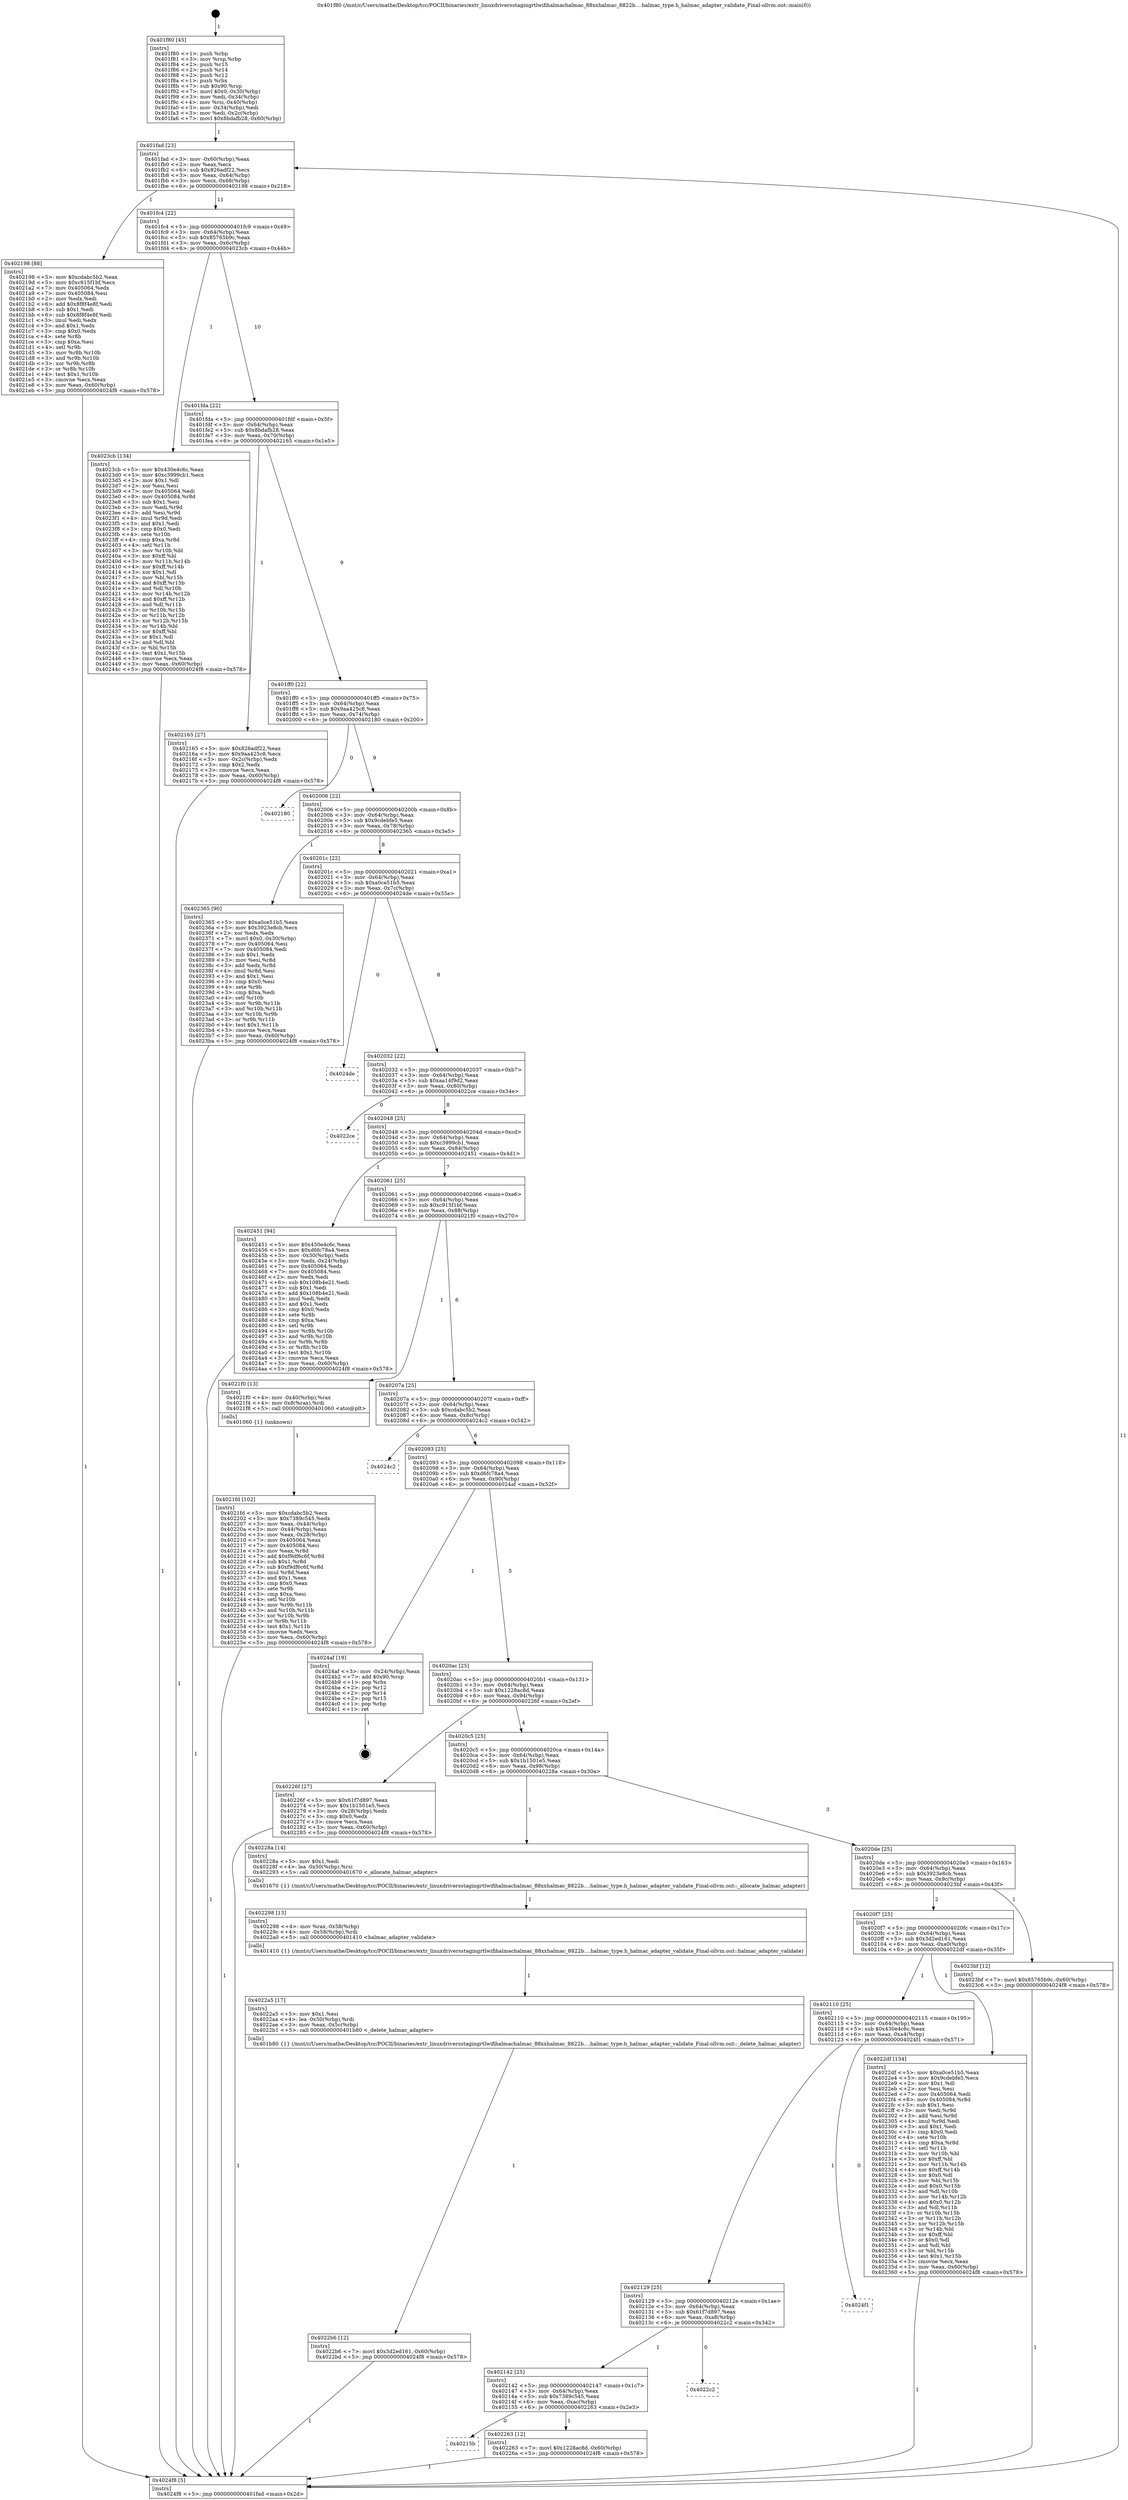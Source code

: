 digraph "0x401f80" {
  label = "0x401f80 (/mnt/c/Users/mathe/Desktop/tcc/POCII/binaries/extr_linuxdriversstagingrtlwifihalmachalmac_88xxhalmac_8822b....halmac_type.h_halmac_adapter_validate_Final-ollvm.out::main(0))"
  labelloc = "t"
  node[shape=record]

  Entry [label="",width=0.3,height=0.3,shape=circle,fillcolor=black,style=filled]
  "0x401fad" [label="{
     0x401fad [23]\l
     | [instrs]\l
     &nbsp;&nbsp;0x401fad \<+3\>: mov -0x60(%rbp),%eax\l
     &nbsp;&nbsp;0x401fb0 \<+2\>: mov %eax,%ecx\l
     &nbsp;&nbsp;0x401fb2 \<+6\>: sub $0x826adf22,%ecx\l
     &nbsp;&nbsp;0x401fb8 \<+3\>: mov %eax,-0x64(%rbp)\l
     &nbsp;&nbsp;0x401fbb \<+3\>: mov %ecx,-0x68(%rbp)\l
     &nbsp;&nbsp;0x401fbe \<+6\>: je 0000000000402198 \<main+0x218\>\l
  }"]
  "0x402198" [label="{
     0x402198 [88]\l
     | [instrs]\l
     &nbsp;&nbsp;0x402198 \<+5\>: mov $0xcdabc5b2,%eax\l
     &nbsp;&nbsp;0x40219d \<+5\>: mov $0xc915f1bf,%ecx\l
     &nbsp;&nbsp;0x4021a2 \<+7\>: mov 0x405064,%edx\l
     &nbsp;&nbsp;0x4021a9 \<+7\>: mov 0x405084,%esi\l
     &nbsp;&nbsp;0x4021b0 \<+2\>: mov %edx,%edi\l
     &nbsp;&nbsp;0x4021b2 \<+6\>: add $0x8f8f4e8f,%edi\l
     &nbsp;&nbsp;0x4021b8 \<+3\>: sub $0x1,%edi\l
     &nbsp;&nbsp;0x4021bb \<+6\>: sub $0x8f8f4e8f,%edi\l
     &nbsp;&nbsp;0x4021c1 \<+3\>: imul %edi,%edx\l
     &nbsp;&nbsp;0x4021c4 \<+3\>: and $0x1,%edx\l
     &nbsp;&nbsp;0x4021c7 \<+3\>: cmp $0x0,%edx\l
     &nbsp;&nbsp;0x4021ca \<+4\>: sete %r8b\l
     &nbsp;&nbsp;0x4021ce \<+3\>: cmp $0xa,%esi\l
     &nbsp;&nbsp;0x4021d1 \<+4\>: setl %r9b\l
     &nbsp;&nbsp;0x4021d5 \<+3\>: mov %r8b,%r10b\l
     &nbsp;&nbsp;0x4021d8 \<+3\>: and %r9b,%r10b\l
     &nbsp;&nbsp;0x4021db \<+3\>: xor %r9b,%r8b\l
     &nbsp;&nbsp;0x4021de \<+3\>: or %r8b,%r10b\l
     &nbsp;&nbsp;0x4021e1 \<+4\>: test $0x1,%r10b\l
     &nbsp;&nbsp;0x4021e5 \<+3\>: cmovne %ecx,%eax\l
     &nbsp;&nbsp;0x4021e8 \<+3\>: mov %eax,-0x60(%rbp)\l
     &nbsp;&nbsp;0x4021eb \<+5\>: jmp 00000000004024f8 \<main+0x578\>\l
  }"]
  "0x401fc4" [label="{
     0x401fc4 [22]\l
     | [instrs]\l
     &nbsp;&nbsp;0x401fc4 \<+5\>: jmp 0000000000401fc9 \<main+0x49\>\l
     &nbsp;&nbsp;0x401fc9 \<+3\>: mov -0x64(%rbp),%eax\l
     &nbsp;&nbsp;0x401fcc \<+5\>: sub $0x85765b9c,%eax\l
     &nbsp;&nbsp;0x401fd1 \<+3\>: mov %eax,-0x6c(%rbp)\l
     &nbsp;&nbsp;0x401fd4 \<+6\>: je 00000000004023cb \<main+0x44b\>\l
  }"]
  Exit [label="",width=0.3,height=0.3,shape=circle,fillcolor=black,style=filled,peripheries=2]
  "0x4023cb" [label="{
     0x4023cb [134]\l
     | [instrs]\l
     &nbsp;&nbsp;0x4023cb \<+5\>: mov $0x430e4c6c,%eax\l
     &nbsp;&nbsp;0x4023d0 \<+5\>: mov $0xc3999cb1,%ecx\l
     &nbsp;&nbsp;0x4023d5 \<+2\>: mov $0x1,%dl\l
     &nbsp;&nbsp;0x4023d7 \<+2\>: xor %esi,%esi\l
     &nbsp;&nbsp;0x4023d9 \<+7\>: mov 0x405064,%edi\l
     &nbsp;&nbsp;0x4023e0 \<+8\>: mov 0x405084,%r8d\l
     &nbsp;&nbsp;0x4023e8 \<+3\>: sub $0x1,%esi\l
     &nbsp;&nbsp;0x4023eb \<+3\>: mov %edi,%r9d\l
     &nbsp;&nbsp;0x4023ee \<+3\>: add %esi,%r9d\l
     &nbsp;&nbsp;0x4023f1 \<+4\>: imul %r9d,%edi\l
     &nbsp;&nbsp;0x4023f5 \<+3\>: and $0x1,%edi\l
     &nbsp;&nbsp;0x4023f8 \<+3\>: cmp $0x0,%edi\l
     &nbsp;&nbsp;0x4023fb \<+4\>: sete %r10b\l
     &nbsp;&nbsp;0x4023ff \<+4\>: cmp $0xa,%r8d\l
     &nbsp;&nbsp;0x402403 \<+4\>: setl %r11b\l
     &nbsp;&nbsp;0x402407 \<+3\>: mov %r10b,%bl\l
     &nbsp;&nbsp;0x40240a \<+3\>: xor $0xff,%bl\l
     &nbsp;&nbsp;0x40240d \<+3\>: mov %r11b,%r14b\l
     &nbsp;&nbsp;0x402410 \<+4\>: xor $0xff,%r14b\l
     &nbsp;&nbsp;0x402414 \<+3\>: xor $0x1,%dl\l
     &nbsp;&nbsp;0x402417 \<+3\>: mov %bl,%r15b\l
     &nbsp;&nbsp;0x40241a \<+4\>: and $0xff,%r15b\l
     &nbsp;&nbsp;0x40241e \<+3\>: and %dl,%r10b\l
     &nbsp;&nbsp;0x402421 \<+3\>: mov %r14b,%r12b\l
     &nbsp;&nbsp;0x402424 \<+4\>: and $0xff,%r12b\l
     &nbsp;&nbsp;0x402428 \<+3\>: and %dl,%r11b\l
     &nbsp;&nbsp;0x40242b \<+3\>: or %r10b,%r15b\l
     &nbsp;&nbsp;0x40242e \<+3\>: or %r11b,%r12b\l
     &nbsp;&nbsp;0x402431 \<+3\>: xor %r12b,%r15b\l
     &nbsp;&nbsp;0x402434 \<+3\>: or %r14b,%bl\l
     &nbsp;&nbsp;0x402437 \<+3\>: xor $0xff,%bl\l
     &nbsp;&nbsp;0x40243a \<+3\>: or $0x1,%dl\l
     &nbsp;&nbsp;0x40243d \<+2\>: and %dl,%bl\l
     &nbsp;&nbsp;0x40243f \<+3\>: or %bl,%r15b\l
     &nbsp;&nbsp;0x402442 \<+4\>: test $0x1,%r15b\l
     &nbsp;&nbsp;0x402446 \<+3\>: cmovne %ecx,%eax\l
     &nbsp;&nbsp;0x402449 \<+3\>: mov %eax,-0x60(%rbp)\l
     &nbsp;&nbsp;0x40244c \<+5\>: jmp 00000000004024f8 \<main+0x578\>\l
  }"]
  "0x401fda" [label="{
     0x401fda [22]\l
     | [instrs]\l
     &nbsp;&nbsp;0x401fda \<+5\>: jmp 0000000000401fdf \<main+0x5f\>\l
     &nbsp;&nbsp;0x401fdf \<+3\>: mov -0x64(%rbp),%eax\l
     &nbsp;&nbsp;0x401fe2 \<+5\>: sub $0x8bdafb28,%eax\l
     &nbsp;&nbsp;0x401fe7 \<+3\>: mov %eax,-0x70(%rbp)\l
     &nbsp;&nbsp;0x401fea \<+6\>: je 0000000000402165 \<main+0x1e5\>\l
  }"]
  "0x4022b6" [label="{
     0x4022b6 [12]\l
     | [instrs]\l
     &nbsp;&nbsp;0x4022b6 \<+7\>: movl $0x3d2ed161,-0x60(%rbp)\l
     &nbsp;&nbsp;0x4022bd \<+5\>: jmp 00000000004024f8 \<main+0x578\>\l
  }"]
  "0x402165" [label="{
     0x402165 [27]\l
     | [instrs]\l
     &nbsp;&nbsp;0x402165 \<+5\>: mov $0x826adf22,%eax\l
     &nbsp;&nbsp;0x40216a \<+5\>: mov $0x9aa425c8,%ecx\l
     &nbsp;&nbsp;0x40216f \<+3\>: mov -0x2c(%rbp),%edx\l
     &nbsp;&nbsp;0x402172 \<+3\>: cmp $0x2,%edx\l
     &nbsp;&nbsp;0x402175 \<+3\>: cmovne %ecx,%eax\l
     &nbsp;&nbsp;0x402178 \<+3\>: mov %eax,-0x60(%rbp)\l
     &nbsp;&nbsp;0x40217b \<+5\>: jmp 00000000004024f8 \<main+0x578\>\l
  }"]
  "0x401ff0" [label="{
     0x401ff0 [22]\l
     | [instrs]\l
     &nbsp;&nbsp;0x401ff0 \<+5\>: jmp 0000000000401ff5 \<main+0x75\>\l
     &nbsp;&nbsp;0x401ff5 \<+3\>: mov -0x64(%rbp),%eax\l
     &nbsp;&nbsp;0x401ff8 \<+5\>: sub $0x9aa425c8,%eax\l
     &nbsp;&nbsp;0x401ffd \<+3\>: mov %eax,-0x74(%rbp)\l
     &nbsp;&nbsp;0x402000 \<+6\>: je 0000000000402180 \<main+0x200\>\l
  }"]
  "0x4024f8" [label="{
     0x4024f8 [5]\l
     | [instrs]\l
     &nbsp;&nbsp;0x4024f8 \<+5\>: jmp 0000000000401fad \<main+0x2d\>\l
  }"]
  "0x401f80" [label="{
     0x401f80 [45]\l
     | [instrs]\l
     &nbsp;&nbsp;0x401f80 \<+1\>: push %rbp\l
     &nbsp;&nbsp;0x401f81 \<+3\>: mov %rsp,%rbp\l
     &nbsp;&nbsp;0x401f84 \<+2\>: push %r15\l
     &nbsp;&nbsp;0x401f86 \<+2\>: push %r14\l
     &nbsp;&nbsp;0x401f88 \<+2\>: push %r12\l
     &nbsp;&nbsp;0x401f8a \<+1\>: push %rbx\l
     &nbsp;&nbsp;0x401f8b \<+7\>: sub $0x90,%rsp\l
     &nbsp;&nbsp;0x401f92 \<+7\>: movl $0x0,-0x30(%rbp)\l
     &nbsp;&nbsp;0x401f99 \<+3\>: mov %edi,-0x34(%rbp)\l
     &nbsp;&nbsp;0x401f9c \<+4\>: mov %rsi,-0x40(%rbp)\l
     &nbsp;&nbsp;0x401fa0 \<+3\>: mov -0x34(%rbp),%edi\l
     &nbsp;&nbsp;0x401fa3 \<+3\>: mov %edi,-0x2c(%rbp)\l
     &nbsp;&nbsp;0x401fa6 \<+7\>: movl $0x8bdafb28,-0x60(%rbp)\l
  }"]
  "0x4022a5" [label="{
     0x4022a5 [17]\l
     | [instrs]\l
     &nbsp;&nbsp;0x4022a5 \<+5\>: mov $0x1,%esi\l
     &nbsp;&nbsp;0x4022aa \<+4\>: lea -0x50(%rbp),%rdi\l
     &nbsp;&nbsp;0x4022ae \<+3\>: mov %eax,-0x5c(%rbp)\l
     &nbsp;&nbsp;0x4022b1 \<+5\>: call 0000000000401b80 \<_delete_halmac_adapter\>\l
     | [calls]\l
     &nbsp;&nbsp;0x401b80 \{1\} (/mnt/c/Users/mathe/Desktop/tcc/POCII/binaries/extr_linuxdriversstagingrtlwifihalmachalmac_88xxhalmac_8822b....halmac_type.h_halmac_adapter_validate_Final-ollvm.out::_delete_halmac_adapter)\l
  }"]
  "0x402180" [label="{
     0x402180\l
  }", style=dashed]
  "0x402006" [label="{
     0x402006 [22]\l
     | [instrs]\l
     &nbsp;&nbsp;0x402006 \<+5\>: jmp 000000000040200b \<main+0x8b\>\l
     &nbsp;&nbsp;0x40200b \<+3\>: mov -0x64(%rbp),%eax\l
     &nbsp;&nbsp;0x40200e \<+5\>: sub $0x9cdebfe5,%eax\l
     &nbsp;&nbsp;0x402013 \<+3\>: mov %eax,-0x78(%rbp)\l
     &nbsp;&nbsp;0x402016 \<+6\>: je 0000000000402365 \<main+0x3e5\>\l
  }"]
  "0x402298" [label="{
     0x402298 [13]\l
     | [instrs]\l
     &nbsp;&nbsp;0x402298 \<+4\>: mov %rax,-0x58(%rbp)\l
     &nbsp;&nbsp;0x40229c \<+4\>: mov -0x58(%rbp),%rdi\l
     &nbsp;&nbsp;0x4022a0 \<+5\>: call 0000000000401410 \<halmac_adapter_validate\>\l
     | [calls]\l
     &nbsp;&nbsp;0x401410 \{1\} (/mnt/c/Users/mathe/Desktop/tcc/POCII/binaries/extr_linuxdriversstagingrtlwifihalmachalmac_88xxhalmac_8822b....halmac_type.h_halmac_adapter_validate_Final-ollvm.out::halmac_adapter_validate)\l
  }"]
  "0x402365" [label="{
     0x402365 [90]\l
     | [instrs]\l
     &nbsp;&nbsp;0x402365 \<+5\>: mov $0xa0ce51b5,%eax\l
     &nbsp;&nbsp;0x40236a \<+5\>: mov $0x3923e8cb,%ecx\l
     &nbsp;&nbsp;0x40236f \<+2\>: xor %edx,%edx\l
     &nbsp;&nbsp;0x402371 \<+7\>: movl $0x0,-0x30(%rbp)\l
     &nbsp;&nbsp;0x402378 \<+7\>: mov 0x405064,%esi\l
     &nbsp;&nbsp;0x40237f \<+7\>: mov 0x405084,%edi\l
     &nbsp;&nbsp;0x402386 \<+3\>: sub $0x1,%edx\l
     &nbsp;&nbsp;0x402389 \<+3\>: mov %esi,%r8d\l
     &nbsp;&nbsp;0x40238c \<+3\>: add %edx,%r8d\l
     &nbsp;&nbsp;0x40238f \<+4\>: imul %r8d,%esi\l
     &nbsp;&nbsp;0x402393 \<+3\>: and $0x1,%esi\l
     &nbsp;&nbsp;0x402396 \<+3\>: cmp $0x0,%esi\l
     &nbsp;&nbsp;0x402399 \<+4\>: sete %r9b\l
     &nbsp;&nbsp;0x40239d \<+3\>: cmp $0xa,%edi\l
     &nbsp;&nbsp;0x4023a0 \<+4\>: setl %r10b\l
     &nbsp;&nbsp;0x4023a4 \<+3\>: mov %r9b,%r11b\l
     &nbsp;&nbsp;0x4023a7 \<+3\>: and %r10b,%r11b\l
     &nbsp;&nbsp;0x4023aa \<+3\>: xor %r10b,%r9b\l
     &nbsp;&nbsp;0x4023ad \<+3\>: or %r9b,%r11b\l
     &nbsp;&nbsp;0x4023b0 \<+4\>: test $0x1,%r11b\l
     &nbsp;&nbsp;0x4023b4 \<+3\>: cmovne %ecx,%eax\l
     &nbsp;&nbsp;0x4023b7 \<+3\>: mov %eax,-0x60(%rbp)\l
     &nbsp;&nbsp;0x4023ba \<+5\>: jmp 00000000004024f8 \<main+0x578\>\l
  }"]
  "0x40201c" [label="{
     0x40201c [22]\l
     | [instrs]\l
     &nbsp;&nbsp;0x40201c \<+5\>: jmp 0000000000402021 \<main+0xa1\>\l
     &nbsp;&nbsp;0x402021 \<+3\>: mov -0x64(%rbp),%eax\l
     &nbsp;&nbsp;0x402024 \<+5\>: sub $0xa0ce51b5,%eax\l
     &nbsp;&nbsp;0x402029 \<+3\>: mov %eax,-0x7c(%rbp)\l
     &nbsp;&nbsp;0x40202c \<+6\>: je 00000000004024de \<main+0x55e\>\l
  }"]
  "0x40215b" [label="{
     0x40215b\l
  }", style=dashed]
  "0x4024de" [label="{
     0x4024de\l
  }", style=dashed]
  "0x402032" [label="{
     0x402032 [22]\l
     | [instrs]\l
     &nbsp;&nbsp;0x402032 \<+5\>: jmp 0000000000402037 \<main+0xb7\>\l
     &nbsp;&nbsp;0x402037 \<+3\>: mov -0x64(%rbp),%eax\l
     &nbsp;&nbsp;0x40203a \<+5\>: sub $0xaa14f9d2,%eax\l
     &nbsp;&nbsp;0x40203f \<+3\>: mov %eax,-0x80(%rbp)\l
     &nbsp;&nbsp;0x402042 \<+6\>: je 00000000004022ce \<main+0x34e\>\l
  }"]
  "0x402263" [label="{
     0x402263 [12]\l
     | [instrs]\l
     &nbsp;&nbsp;0x402263 \<+7\>: movl $0x1228ac8d,-0x60(%rbp)\l
     &nbsp;&nbsp;0x40226a \<+5\>: jmp 00000000004024f8 \<main+0x578\>\l
  }"]
  "0x4022ce" [label="{
     0x4022ce\l
  }", style=dashed]
  "0x402048" [label="{
     0x402048 [25]\l
     | [instrs]\l
     &nbsp;&nbsp;0x402048 \<+5\>: jmp 000000000040204d \<main+0xcd\>\l
     &nbsp;&nbsp;0x40204d \<+3\>: mov -0x64(%rbp),%eax\l
     &nbsp;&nbsp;0x402050 \<+5\>: sub $0xc3999cb1,%eax\l
     &nbsp;&nbsp;0x402055 \<+6\>: mov %eax,-0x84(%rbp)\l
     &nbsp;&nbsp;0x40205b \<+6\>: je 0000000000402451 \<main+0x4d1\>\l
  }"]
  "0x402142" [label="{
     0x402142 [25]\l
     | [instrs]\l
     &nbsp;&nbsp;0x402142 \<+5\>: jmp 0000000000402147 \<main+0x1c7\>\l
     &nbsp;&nbsp;0x402147 \<+3\>: mov -0x64(%rbp),%eax\l
     &nbsp;&nbsp;0x40214a \<+5\>: sub $0x7389c545,%eax\l
     &nbsp;&nbsp;0x40214f \<+6\>: mov %eax,-0xac(%rbp)\l
     &nbsp;&nbsp;0x402155 \<+6\>: je 0000000000402263 \<main+0x2e3\>\l
  }"]
  "0x402451" [label="{
     0x402451 [94]\l
     | [instrs]\l
     &nbsp;&nbsp;0x402451 \<+5\>: mov $0x430e4c6c,%eax\l
     &nbsp;&nbsp;0x402456 \<+5\>: mov $0xd6fc78a4,%ecx\l
     &nbsp;&nbsp;0x40245b \<+3\>: mov -0x30(%rbp),%edx\l
     &nbsp;&nbsp;0x40245e \<+3\>: mov %edx,-0x24(%rbp)\l
     &nbsp;&nbsp;0x402461 \<+7\>: mov 0x405064,%edx\l
     &nbsp;&nbsp;0x402468 \<+7\>: mov 0x405084,%esi\l
     &nbsp;&nbsp;0x40246f \<+2\>: mov %edx,%edi\l
     &nbsp;&nbsp;0x402471 \<+6\>: sub $0x108b4e21,%edi\l
     &nbsp;&nbsp;0x402477 \<+3\>: sub $0x1,%edi\l
     &nbsp;&nbsp;0x40247a \<+6\>: add $0x108b4e21,%edi\l
     &nbsp;&nbsp;0x402480 \<+3\>: imul %edi,%edx\l
     &nbsp;&nbsp;0x402483 \<+3\>: and $0x1,%edx\l
     &nbsp;&nbsp;0x402486 \<+3\>: cmp $0x0,%edx\l
     &nbsp;&nbsp;0x402489 \<+4\>: sete %r8b\l
     &nbsp;&nbsp;0x40248d \<+3\>: cmp $0xa,%esi\l
     &nbsp;&nbsp;0x402490 \<+4\>: setl %r9b\l
     &nbsp;&nbsp;0x402494 \<+3\>: mov %r8b,%r10b\l
     &nbsp;&nbsp;0x402497 \<+3\>: and %r9b,%r10b\l
     &nbsp;&nbsp;0x40249a \<+3\>: xor %r9b,%r8b\l
     &nbsp;&nbsp;0x40249d \<+3\>: or %r8b,%r10b\l
     &nbsp;&nbsp;0x4024a0 \<+4\>: test $0x1,%r10b\l
     &nbsp;&nbsp;0x4024a4 \<+3\>: cmovne %ecx,%eax\l
     &nbsp;&nbsp;0x4024a7 \<+3\>: mov %eax,-0x60(%rbp)\l
     &nbsp;&nbsp;0x4024aa \<+5\>: jmp 00000000004024f8 \<main+0x578\>\l
  }"]
  "0x402061" [label="{
     0x402061 [25]\l
     | [instrs]\l
     &nbsp;&nbsp;0x402061 \<+5\>: jmp 0000000000402066 \<main+0xe6\>\l
     &nbsp;&nbsp;0x402066 \<+3\>: mov -0x64(%rbp),%eax\l
     &nbsp;&nbsp;0x402069 \<+5\>: sub $0xc915f1bf,%eax\l
     &nbsp;&nbsp;0x40206e \<+6\>: mov %eax,-0x88(%rbp)\l
     &nbsp;&nbsp;0x402074 \<+6\>: je 00000000004021f0 \<main+0x270\>\l
  }"]
  "0x4022c2" [label="{
     0x4022c2\l
  }", style=dashed]
  "0x4021f0" [label="{
     0x4021f0 [13]\l
     | [instrs]\l
     &nbsp;&nbsp;0x4021f0 \<+4\>: mov -0x40(%rbp),%rax\l
     &nbsp;&nbsp;0x4021f4 \<+4\>: mov 0x8(%rax),%rdi\l
     &nbsp;&nbsp;0x4021f8 \<+5\>: call 0000000000401060 \<atoi@plt\>\l
     | [calls]\l
     &nbsp;&nbsp;0x401060 \{1\} (unknown)\l
  }"]
  "0x40207a" [label="{
     0x40207a [25]\l
     | [instrs]\l
     &nbsp;&nbsp;0x40207a \<+5\>: jmp 000000000040207f \<main+0xff\>\l
     &nbsp;&nbsp;0x40207f \<+3\>: mov -0x64(%rbp),%eax\l
     &nbsp;&nbsp;0x402082 \<+5\>: sub $0xcdabc5b2,%eax\l
     &nbsp;&nbsp;0x402087 \<+6\>: mov %eax,-0x8c(%rbp)\l
     &nbsp;&nbsp;0x40208d \<+6\>: je 00000000004024c2 \<main+0x542\>\l
  }"]
  "0x4021fd" [label="{
     0x4021fd [102]\l
     | [instrs]\l
     &nbsp;&nbsp;0x4021fd \<+5\>: mov $0xcdabc5b2,%ecx\l
     &nbsp;&nbsp;0x402202 \<+5\>: mov $0x7389c545,%edx\l
     &nbsp;&nbsp;0x402207 \<+3\>: mov %eax,-0x44(%rbp)\l
     &nbsp;&nbsp;0x40220a \<+3\>: mov -0x44(%rbp),%eax\l
     &nbsp;&nbsp;0x40220d \<+3\>: mov %eax,-0x28(%rbp)\l
     &nbsp;&nbsp;0x402210 \<+7\>: mov 0x405064,%eax\l
     &nbsp;&nbsp;0x402217 \<+7\>: mov 0x405084,%esi\l
     &nbsp;&nbsp;0x40221e \<+3\>: mov %eax,%r8d\l
     &nbsp;&nbsp;0x402221 \<+7\>: add $0xf9df6c6f,%r8d\l
     &nbsp;&nbsp;0x402228 \<+4\>: sub $0x1,%r8d\l
     &nbsp;&nbsp;0x40222c \<+7\>: sub $0xf9df6c6f,%r8d\l
     &nbsp;&nbsp;0x402233 \<+4\>: imul %r8d,%eax\l
     &nbsp;&nbsp;0x402237 \<+3\>: and $0x1,%eax\l
     &nbsp;&nbsp;0x40223a \<+3\>: cmp $0x0,%eax\l
     &nbsp;&nbsp;0x40223d \<+4\>: sete %r9b\l
     &nbsp;&nbsp;0x402241 \<+3\>: cmp $0xa,%esi\l
     &nbsp;&nbsp;0x402244 \<+4\>: setl %r10b\l
     &nbsp;&nbsp;0x402248 \<+3\>: mov %r9b,%r11b\l
     &nbsp;&nbsp;0x40224b \<+3\>: and %r10b,%r11b\l
     &nbsp;&nbsp;0x40224e \<+3\>: xor %r10b,%r9b\l
     &nbsp;&nbsp;0x402251 \<+3\>: or %r9b,%r11b\l
     &nbsp;&nbsp;0x402254 \<+4\>: test $0x1,%r11b\l
     &nbsp;&nbsp;0x402258 \<+3\>: cmovne %edx,%ecx\l
     &nbsp;&nbsp;0x40225b \<+3\>: mov %ecx,-0x60(%rbp)\l
     &nbsp;&nbsp;0x40225e \<+5\>: jmp 00000000004024f8 \<main+0x578\>\l
  }"]
  "0x402129" [label="{
     0x402129 [25]\l
     | [instrs]\l
     &nbsp;&nbsp;0x402129 \<+5\>: jmp 000000000040212e \<main+0x1ae\>\l
     &nbsp;&nbsp;0x40212e \<+3\>: mov -0x64(%rbp),%eax\l
     &nbsp;&nbsp;0x402131 \<+5\>: sub $0x61f7d897,%eax\l
     &nbsp;&nbsp;0x402136 \<+6\>: mov %eax,-0xa8(%rbp)\l
     &nbsp;&nbsp;0x40213c \<+6\>: je 00000000004022c2 \<main+0x342\>\l
  }"]
  "0x4024c2" [label="{
     0x4024c2\l
  }", style=dashed]
  "0x402093" [label="{
     0x402093 [25]\l
     | [instrs]\l
     &nbsp;&nbsp;0x402093 \<+5\>: jmp 0000000000402098 \<main+0x118\>\l
     &nbsp;&nbsp;0x402098 \<+3\>: mov -0x64(%rbp),%eax\l
     &nbsp;&nbsp;0x40209b \<+5\>: sub $0xd6fc78a4,%eax\l
     &nbsp;&nbsp;0x4020a0 \<+6\>: mov %eax,-0x90(%rbp)\l
     &nbsp;&nbsp;0x4020a6 \<+6\>: je 00000000004024af \<main+0x52f\>\l
  }"]
  "0x4024f1" [label="{
     0x4024f1\l
  }", style=dashed]
  "0x4024af" [label="{
     0x4024af [19]\l
     | [instrs]\l
     &nbsp;&nbsp;0x4024af \<+3\>: mov -0x24(%rbp),%eax\l
     &nbsp;&nbsp;0x4024b2 \<+7\>: add $0x90,%rsp\l
     &nbsp;&nbsp;0x4024b9 \<+1\>: pop %rbx\l
     &nbsp;&nbsp;0x4024ba \<+2\>: pop %r12\l
     &nbsp;&nbsp;0x4024bc \<+2\>: pop %r14\l
     &nbsp;&nbsp;0x4024be \<+2\>: pop %r15\l
     &nbsp;&nbsp;0x4024c0 \<+1\>: pop %rbp\l
     &nbsp;&nbsp;0x4024c1 \<+1\>: ret\l
  }"]
  "0x4020ac" [label="{
     0x4020ac [25]\l
     | [instrs]\l
     &nbsp;&nbsp;0x4020ac \<+5\>: jmp 00000000004020b1 \<main+0x131\>\l
     &nbsp;&nbsp;0x4020b1 \<+3\>: mov -0x64(%rbp),%eax\l
     &nbsp;&nbsp;0x4020b4 \<+5\>: sub $0x1228ac8d,%eax\l
     &nbsp;&nbsp;0x4020b9 \<+6\>: mov %eax,-0x94(%rbp)\l
     &nbsp;&nbsp;0x4020bf \<+6\>: je 000000000040226f \<main+0x2ef\>\l
  }"]
  "0x402110" [label="{
     0x402110 [25]\l
     | [instrs]\l
     &nbsp;&nbsp;0x402110 \<+5\>: jmp 0000000000402115 \<main+0x195\>\l
     &nbsp;&nbsp;0x402115 \<+3\>: mov -0x64(%rbp),%eax\l
     &nbsp;&nbsp;0x402118 \<+5\>: sub $0x430e4c6c,%eax\l
     &nbsp;&nbsp;0x40211d \<+6\>: mov %eax,-0xa4(%rbp)\l
     &nbsp;&nbsp;0x402123 \<+6\>: je 00000000004024f1 \<main+0x571\>\l
  }"]
  "0x40226f" [label="{
     0x40226f [27]\l
     | [instrs]\l
     &nbsp;&nbsp;0x40226f \<+5\>: mov $0x61f7d897,%eax\l
     &nbsp;&nbsp;0x402274 \<+5\>: mov $0x1b1501e5,%ecx\l
     &nbsp;&nbsp;0x402279 \<+3\>: mov -0x28(%rbp),%edx\l
     &nbsp;&nbsp;0x40227c \<+3\>: cmp $0x0,%edx\l
     &nbsp;&nbsp;0x40227f \<+3\>: cmove %ecx,%eax\l
     &nbsp;&nbsp;0x402282 \<+3\>: mov %eax,-0x60(%rbp)\l
     &nbsp;&nbsp;0x402285 \<+5\>: jmp 00000000004024f8 \<main+0x578\>\l
  }"]
  "0x4020c5" [label="{
     0x4020c5 [25]\l
     | [instrs]\l
     &nbsp;&nbsp;0x4020c5 \<+5\>: jmp 00000000004020ca \<main+0x14a\>\l
     &nbsp;&nbsp;0x4020ca \<+3\>: mov -0x64(%rbp),%eax\l
     &nbsp;&nbsp;0x4020cd \<+5\>: sub $0x1b1501e5,%eax\l
     &nbsp;&nbsp;0x4020d2 \<+6\>: mov %eax,-0x98(%rbp)\l
     &nbsp;&nbsp;0x4020d8 \<+6\>: je 000000000040228a \<main+0x30a\>\l
  }"]
  "0x4022df" [label="{
     0x4022df [134]\l
     | [instrs]\l
     &nbsp;&nbsp;0x4022df \<+5\>: mov $0xa0ce51b5,%eax\l
     &nbsp;&nbsp;0x4022e4 \<+5\>: mov $0x9cdebfe5,%ecx\l
     &nbsp;&nbsp;0x4022e9 \<+2\>: mov $0x1,%dl\l
     &nbsp;&nbsp;0x4022eb \<+2\>: xor %esi,%esi\l
     &nbsp;&nbsp;0x4022ed \<+7\>: mov 0x405064,%edi\l
     &nbsp;&nbsp;0x4022f4 \<+8\>: mov 0x405084,%r8d\l
     &nbsp;&nbsp;0x4022fc \<+3\>: sub $0x1,%esi\l
     &nbsp;&nbsp;0x4022ff \<+3\>: mov %edi,%r9d\l
     &nbsp;&nbsp;0x402302 \<+3\>: add %esi,%r9d\l
     &nbsp;&nbsp;0x402305 \<+4\>: imul %r9d,%edi\l
     &nbsp;&nbsp;0x402309 \<+3\>: and $0x1,%edi\l
     &nbsp;&nbsp;0x40230c \<+3\>: cmp $0x0,%edi\l
     &nbsp;&nbsp;0x40230f \<+4\>: sete %r10b\l
     &nbsp;&nbsp;0x402313 \<+4\>: cmp $0xa,%r8d\l
     &nbsp;&nbsp;0x402317 \<+4\>: setl %r11b\l
     &nbsp;&nbsp;0x40231b \<+3\>: mov %r10b,%bl\l
     &nbsp;&nbsp;0x40231e \<+3\>: xor $0xff,%bl\l
     &nbsp;&nbsp;0x402321 \<+3\>: mov %r11b,%r14b\l
     &nbsp;&nbsp;0x402324 \<+4\>: xor $0xff,%r14b\l
     &nbsp;&nbsp;0x402328 \<+3\>: xor $0x0,%dl\l
     &nbsp;&nbsp;0x40232b \<+3\>: mov %bl,%r15b\l
     &nbsp;&nbsp;0x40232e \<+4\>: and $0x0,%r15b\l
     &nbsp;&nbsp;0x402332 \<+3\>: and %dl,%r10b\l
     &nbsp;&nbsp;0x402335 \<+3\>: mov %r14b,%r12b\l
     &nbsp;&nbsp;0x402338 \<+4\>: and $0x0,%r12b\l
     &nbsp;&nbsp;0x40233c \<+3\>: and %dl,%r11b\l
     &nbsp;&nbsp;0x40233f \<+3\>: or %r10b,%r15b\l
     &nbsp;&nbsp;0x402342 \<+3\>: or %r11b,%r12b\l
     &nbsp;&nbsp;0x402345 \<+3\>: xor %r12b,%r15b\l
     &nbsp;&nbsp;0x402348 \<+3\>: or %r14b,%bl\l
     &nbsp;&nbsp;0x40234b \<+3\>: xor $0xff,%bl\l
     &nbsp;&nbsp;0x40234e \<+3\>: or $0x0,%dl\l
     &nbsp;&nbsp;0x402351 \<+2\>: and %dl,%bl\l
     &nbsp;&nbsp;0x402353 \<+3\>: or %bl,%r15b\l
     &nbsp;&nbsp;0x402356 \<+4\>: test $0x1,%r15b\l
     &nbsp;&nbsp;0x40235a \<+3\>: cmovne %ecx,%eax\l
     &nbsp;&nbsp;0x40235d \<+3\>: mov %eax,-0x60(%rbp)\l
     &nbsp;&nbsp;0x402360 \<+5\>: jmp 00000000004024f8 \<main+0x578\>\l
  }"]
  "0x40228a" [label="{
     0x40228a [14]\l
     | [instrs]\l
     &nbsp;&nbsp;0x40228a \<+5\>: mov $0x1,%edi\l
     &nbsp;&nbsp;0x40228f \<+4\>: lea -0x50(%rbp),%rsi\l
     &nbsp;&nbsp;0x402293 \<+5\>: call 0000000000401670 \<_allocate_halmac_adapter\>\l
     | [calls]\l
     &nbsp;&nbsp;0x401670 \{1\} (/mnt/c/Users/mathe/Desktop/tcc/POCII/binaries/extr_linuxdriversstagingrtlwifihalmachalmac_88xxhalmac_8822b....halmac_type.h_halmac_adapter_validate_Final-ollvm.out::_allocate_halmac_adapter)\l
  }"]
  "0x4020de" [label="{
     0x4020de [25]\l
     | [instrs]\l
     &nbsp;&nbsp;0x4020de \<+5\>: jmp 00000000004020e3 \<main+0x163\>\l
     &nbsp;&nbsp;0x4020e3 \<+3\>: mov -0x64(%rbp),%eax\l
     &nbsp;&nbsp;0x4020e6 \<+5\>: sub $0x3923e8cb,%eax\l
     &nbsp;&nbsp;0x4020eb \<+6\>: mov %eax,-0x9c(%rbp)\l
     &nbsp;&nbsp;0x4020f1 \<+6\>: je 00000000004023bf \<main+0x43f\>\l
  }"]
  "0x4020f7" [label="{
     0x4020f7 [25]\l
     | [instrs]\l
     &nbsp;&nbsp;0x4020f7 \<+5\>: jmp 00000000004020fc \<main+0x17c\>\l
     &nbsp;&nbsp;0x4020fc \<+3\>: mov -0x64(%rbp),%eax\l
     &nbsp;&nbsp;0x4020ff \<+5\>: sub $0x3d2ed161,%eax\l
     &nbsp;&nbsp;0x402104 \<+6\>: mov %eax,-0xa0(%rbp)\l
     &nbsp;&nbsp;0x40210a \<+6\>: je 00000000004022df \<main+0x35f\>\l
  }"]
  "0x4023bf" [label="{
     0x4023bf [12]\l
     | [instrs]\l
     &nbsp;&nbsp;0x4023bf \<+7\>: movl $0x85765b9c,-0x60(%rbp)\l
     &nbsp;&nbsp;0x4023c6 \<+5\>: jmp 00000000004024f8 \<main+0x578\>\l
  }"]
  Entry -> "0x401f80" [label=" 1"]
  "0x401fad" -> "0x402198" [label=" 1"]
  "0x401fad" -> "0x401fc4" [label=" 11"]
  "0x4024af" -> Exit [label=" 1"]
  "0x401fc4" -> "0x4023cb" [label=" 1"]
  "0x401fc4" -> "0x401fda" [label=" 10"]
  "0x402451" -> "0x4024f8" [label=" 1"]
  "0x401fda" -> "0x402165" [label=" 1"]
  "0x401fda" -> "0x401ff0" [label=" 9"]
  "0x402165" -> "0x4024f8" [label=" 1"]
  "0x401f80" -> "0x401fad" [label=" 1"]
  "0x4024f8" -> "0x401fad" [label=" 11"]
  "0x402198" -> "0x4024f8" [label=" 1"]
  "0x4023cb" -> "0x4024f8" [label=" 1"]
  "0x401ff0" -> "0x402180" [label=" 0"]
  "0x401ff0" -> "0x402006" [label=" 9"]
  "0x4023bf" -> "0x4024f8" [label=" 1"]
  "0x402006" -> "0x402365" [label=" 1"]
  "0x402006" -> "0x40201c" [label=" 8"]
  "0x402365" -> "0x4024f8" [label=" 1"]
  "0x40201c" -> "0x4024de" [label=" 0"]
  "0x40201c" -> "0x402032" [label=" 8"]
  "0x4022df" -> "0x4024f8" [label=" 1"]
  "0x402032" -> "0x4022ce" [label=" 0"]
  "0x402032" -> "0x402048" [label=" 8"]
  "0x4022b6" -> "0x4024f8" [label=" 1"]
  "0x402048" -> "0x402451" [label=" 1"]
  "0x402048" -> "0x402061" [label=" 7"]
  "0x402298" -> "0x4022a5" [label=" 1"]
  "0x402061" -> "0x4021f0" [label=" 1"]
  "0x402061" -> "0x40207a" [label=" 6"]
  "0x4021f0" -> "0x4021fd" [label=" 1"]
  "0x4021fd" -> "0x4024f8" [label=" 1"]
  "0x40228a" -> "0x402298" [label=" 1"]
  "0x40207a" -> "0x4024c2" [label=" 0"]
  "0x40207a" -> "0x402093" [label=" 6"]
  "0x402263" -> "0x4024f8" [label=" 1"]
  "0x402093" -> "0x4024af" [label=" 1"]
  "0x402093" -> "0x4020ac" [label=" 5"]
  "0x402142" -> "0x40215b" [label=" 0"]
  "0x4020ac" -> "0x40226f" [label=" 1"]
  "0x4020ac" -> "0x4020c5" [label=" 4"]
  "0x4022a5" -> "0x4022b6" [label=" 1"]
  "0x4020c5" -> "0x40228a" [label=" 1"]
  "0x4020c5" -> "0x4020de" [label=" 3"]
  "0x402129" -> "0x402142" [label=" 1"]
  "0x4020de" -> "0x4023bf" [label=" 1"]
  "0x4020de" -> "0x4020f7" [label=" 2"]
  "0x402129" -> "0x4022c2" [label=" 0"]
  "0x4020f7" -> "0x4022df" [label=" 1"]
  "0x4020f7" -> "0x402110" [label=" 1"]
  "0x402142" -> "0x402263" [label=" 1"]
  "0x402110" -> "0x4024f1" [label=" 0"]
  "0x402110" -> "0x402129" [label=" 1"]
  "0x40226f" -> "0x4024f8" [label=" 1"]
}
